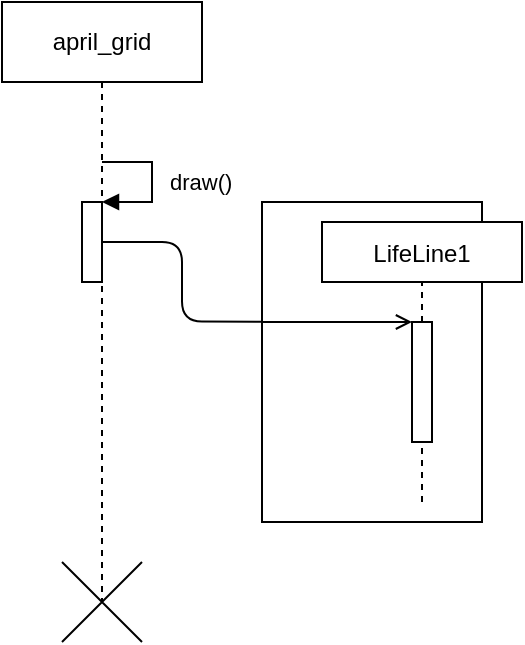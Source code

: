 <mxfile>
    <diagram id="6TcPL_EzFMyiEL8BHNqk" name="Page-1">
        <mxGraphModel dx="463" dy="143" grid="1" gridSize="10" guides="1" tooltips="1" connect="1" arrows="1" fold="1" page="1" pageScale="1" pageWidth="850" pageHeight="1100" math="0" shadow="0">
            <root>
                <mxCell id="0"/>
                <mxCell id="1" parent="0"/>
                <mxCell id="hDovkQ81fUDKO01cRCzx-9" value="april_grid" style="shape=umlLifeline;perimeter=lifelinePerimeter;whiteSpace=wrap;html=1;container=1;collapsible=0;recursiveResize=0;outlineConnect=0;" vertex="1" parent="1">
                    <mxGeometry x="120" y="80" width="100" height="300" as="geometry"/>
                </mxCell>
                <mxCell id="hDovkQ81fUDKO01cRCzx-10" value="" style="shape=umlDestroy;dashed=0;" vertex="1" parent="hDovkQ81fUDKO01cRCzx-9">
                    <mxGeometry x="30" y="280" width="40" height="40" as="geometry"/>
                </mxCell>
                <mxCell id="_m5JJ1gMDbVCV7416WM--7" value="" style="html=1;points=[];perimeter=orthogonalPerimeter;" vertex="1" parent="hDovkQ81fUDKO01cRCzx-9">
                    <mxGeometry x="40" y="100" width="10" height="40" as="geometry"/>
                </mxCell>
                <mxCell id="_m5JJ1gMDbVCV7416WM--8" value="draw()" style="edgeStyle=orthogonalEdgeStyle;html=1;align=left;spacingLeft=2;endArrow=block;rounded=0;entryX=1;entryY=0;" edge="1" target="_m5JJ1gMDbVCV7416WM--7" parent="hDovkQ81fUDKO01cRCzx-9">
                    <mxGeometry y="5" relative="1" as="geometry">
                        <mxPoint x="50" y="80" as="sourcePoint"/>
                        <Array as="points">
                            <mxPoint x="75" y="80"/>
                            <mxPoint x="75" y="100"/>
                        </Array>
                        <mxPoint as="offset"/>
                    </mxGeometry>
                </mxCell>
                <mxCell id="_m5JJ1gMDbVCV7416WM--1" value="" style="rounded=0;dashed=0;container=0;collapsible=0;recursiveResize=0;" vertex="1" parent="1">
                    <mxGeometry x="250" y="180" width="110" height="160" as="geometry"/>
                </mxCell>
                <mxCell id="_m5JJ1gMDbVCV7416WM--2" value="LifeLine1" style="rounded=0;dashed=0;" vertex="1" parent="_m5JJ1gMDbVCV7416WM--1">
                    <mxGeometry x="30" y="10" width="100" height="30" as="geometry"/>
                </mxCell>
                <mxCell id="_m5JJ1gMDbVCV7416WM--3" value="" style="rounded=0;dashed=0;" vertex="1" parent="_m5JJ1gMDbVCV7416WM--1">
                    <mxGeometry x="75" y="60" width="10" height="60" as="geometry"/>
                </mxCell>
                <mxCell id="_m5JJ1gMDbVCV7416WM--4" value="" style="html=1;verticalAlign=bottom;startArrow=none;endArrow=none;dashed=1;" edge="1" parent="_m5JJ1gMDbVCV7416WM--1" source="_m5JJ1gMDbVCV7416WM--3" target="_m5JJ1gMDbVCV7416WM--2">
                    <mxGeometry relative="1" as="geometry"/>
                </mxCell>
                <mxCell id="_m5JJ1gMDbVCV7416WM--5" value="" style="html=1;verticalAlign=bottom;startArrow=none;endArrow=none;dashed=1;" edge="1" parent="_m5JJ1gMDbVCV7416WM--1" target="_m5JJ1gMDbVCV7416WM--3">
                    <mxGeometry relative="1" as="geometry">
                        <mxPoint x="80" y="150" as="sourcePoint"/>
                    </mxGeometry>
                </mxCell>
                <mxCell id="_m5JJ1gMDbVCV7416WM--6" value="" style="html=1;verticalAlign=bottom;startArrow=none;endArrow=open;endFill=0;" edge="1" parent="_m5JJ1gMDbVCV7416WM--1">
                    <mxGeometry relative="1" as="geometry">
                        <mxPoint y="60" as="sourcePoint"/>
                        <mxPoint x="75" y="60" as="targetPoint"/>
                    </mxGeometry>
                </mxCell>
                <mxCell id="_m5JJ1gMDbVCV7416WM--9" style="edgeStyle=orthogonalEdgeStyle;html=1;entryX=0.001;entryY=0.374;entryDx=0;entryDy=0;entryPerimeter=0;endArrow=none;endFill=0;" edge="1" parent="1" source="_m5JJ1gMDbVCV7416WM--7" target="_m5JJ1gMDbVCV7416WM--1">
                    <mxGeometry relative="1" as="geometry"/>
                </mxCell>
            </root>
        </mxGraphModel>
    </diagram>
    <diagram id="Vpa290mEQZgqXZkdQ85W" name="class diagram">
        <mxGraphModel dx="793" dy="246" grid="1" gridSize="10" guides="1" tooltips="1" connect="1" arrows="1" fold="1" page="1" pageScale="1" pageWidth="850" pageHeight="1100" math="0" shadow="0">
            <root>
                <mxCell id="uEoAcisM7GpEx017tqVl-0"/>
                <mxCell id="uEoAcisM7GpEx017tqVl-1" parent="uEoAcisM7GpEx017tqVl-0"/>
                <mxCell id="uEoAcisM7GpEx017tqVl-2" value="class :calib_core" style="swimlane;fontStyle=0;childLayout=stackLayout;horizontal=1;startSize=30;horizontalStack=0;resizeParent=1;resizeParentMax=0;resizeLast=0;collapsible=1;marginBottom=0;" vertex="1" parent="uEoAcisM7GpEx017tqVl-1">
                    <mxGeometry x="210" y="30" width="140" height="120" as="geometry"/>
                </mxCell>
                <mxCell id="uEoAcisM7GpEx017tqVl-3" value="+create_pt+cloud()" style="text;strokeColor=none;fillColor=none;align=left;verticalAlign=middle;spacingLeft=4;spacingRight=4;overflow=hidden;points=[[0,0.5],[1,0.5]];portConstraint=eastwest;rotatable=0;" vertex="1" parent="uEoAcisM7GpEx017tqVl-2">
                    <mxGeometry y="30" width="140" height="30" as="geometry"/>
                </mxCell>
                <mxCell id="uEoAcisM7GpEx017tqVl-4" value="calibrate()" style="text;strokeColor=none;fillColor=none;align=left;verticalAlign=middle;spacingLeft=4;spacingRight=4;overflow=hidden;points=[[0,0.5],[1,0.5]];portConstraint=eastwest;rotatable=0;" vertex="1" parent="uEoAcisM7GpEx017tqVl-2">
                    <mxGeometry y="60" width="140" height="30" as="geometry"/>
                </mxCell>
                <mxCell id="uEoAcisM7GpEx017tqVl-5" value="+generate_cam()" style="text;strokeColor=none;fillColor=none;align=left;verticalAlign=middle;spacingLeft=4;spacingRight=4;overflow=hidden;points=[[0,0.5],[1,0.5]];portConstraint=eastwest;rotatable=0;" vertex="1" parent="uEoAcisM7GpEx017tqVl-2">
                    <mxGeometry y="90" width="140" height="30" as="geometry"/>
                </mxCell>
                <mxCell id="uEoAcisM7GpEx017tqVl-6" value="class :calib_mono" style="swimlane;fontStyle=0;childLayout=stackLayout;horizontal=1;startSize=30;horizontalStack=0;resizeParent=1;resizeParentMax=0;resizeLast=0;collapsible=1;marginBottom=0;" vertex="1" parent="uEoAcisM7GpEx017tqVl-1">
                    <mxGeometry x="90" y="250" width="140" height="120" as="geometry"/>
                </mxCell>
                <mxCell id="uEoAcisM7GpEx017tqVl-7" value="+create_ptcloud()" style="text;strokeColor=none;fillColor=none;align=left;verticalAlign=middle;spacingLeft=4;spacingRight=4;overflow=hidden;points=[[0,0.5],[1,0.5]];portConstraint=eastwest;rotatable=0;" vertex="1" parent="uEoAcisM7GpEx017tqVl-6">
                    <mxGeometry y="30" width="140" height="30" as="geometry"/>
                </mxCell>
                <mxCell id="uEoAcisM7GpEx017tqVl-8" value="calibrate()" style="text;strokeColor=none;fillColor=none;align=left;verticalAlign=middle;spacingLeft=4;spacingRight=4;overflow=hidden;points=[[0,0.5],[1,0.5]];portConstraint=eastwest;rotatable=0;" vertex="1" parent="uEoAcisM7GpEx017tqVl-6">
                    <mxGeometry y="60" width="140" height="30" as="geometry"/>
                </mxCell>
                <mxCell id="uEoAcisM7GpEx017tqVl-9" value="+generate_cam()" style="text;strokeColor=none;fillColor=none;align=left;verticalAlign=middle;spacingLeft=4;spacingRight=4;overflow=hidden;points=[[0,0.5],[1,0.5]];portConstraint=eastwest;rotatable=0;" vertex="1" parent="uEoAcisM7GpEx017tqVl-6">
                    <mxGeometry y="90" width="140" height="30" as="geometry"/>
                </mxCell>
                <mxCell id="uEoAcisM7GpEx017tqVl-10" value="class :calib_setero" style="swimlane;fontStyle=0;childLayout=stackLayout;horizontal=1;startSize=30;horizontalStack=0;resizeParent=1;resizeParentMax=0;resizeLast=0;collapsible=1;marginBottom=0;" vertex="1" parent="uEoAcisM7GpEx017tqVl-1">
                    <mxGeometry x="320" y="250" width="143" height="120" as="geometry"/>
                </mxCell>
                <mxCell id="uEoAcisM7GpEx017tqVl-11" value="+create_pt_cloud()" style="text;strokeColor=none;fillColor=none;align=left;verticalAlign=middle;spacingLeft=4;spacingRight=4;overflow=hidden;points=[[0,0.5],[1,0.5]];portConstraint=eastwest;rotatable=0;" vertex="1" parent="uEoAcisM7GpEx017tqVl-10">
                    <mxGeometry y="30" width="143" height="30" as="geometry"/>
                </mxCell>
                <mxCell id="uEoAcisM7GpEx017tqVl-12" value="calibrate()" style="text;strokeColor=none;fillColor=none;align=left;verticalAlign=middle;spacingLeft=4;spacingRight=4;overflow=hidden;points=[[0,0.5],[1,0.5]];portConstraint=eastwest;rotatable=0;" vertex="1" parent="uEoAcisM7GpEx017tqVl-10">
                    <mxGeometry y="60" width="143" height="30" as="geometry"/>
                </mxCell>
                <mxCell id="uEoAcisM7GpEx017tqVl-13" value="+generate_cam()" style="text;strokeColor=none;fillColor=none;align=left;verticalAlign=middle;spacingLeft=4;spacingRight=4;overflow=hidden;points=[[0,0.5],[1,0.5]];portConstraint=eastwest;rotatable=0;" vertex="1" parent="uEoAcisM7GpEx017tqVl-10">
                    <mxGeometry y="90" width="143" height="30" as="geometry"/>
                </mxCell>
                <mxCell id="uEoAcisM7GpEx017tqVl-14" value="" style="endArrow=block;endFill=0;endSize=12;html=1;exitX=0.5;exitY=0;exitDx=0;exitDy=0;entryX=0.494;entryY=1.162;entryDx=0;entryDy=0;entryPerimeter=0;" edge="1" parent="uEoAcisM7GpEx017tqVl-1">
                    <mxGeometry width="160" relative="1" as="geometry">
                        <mxPoint x="389.5" y="247" as="sourcePoint"/>
                        <mxPoint x="277.16" y="151.86" as="targetPoint"/>
                        <Array as="points">
                            <mxPoint x="390" y="190"/>
                            <mxPoint x="277" y="190"/>
                        </Array>
                    </mxGeometry>
                </mxCell>
                <mxCell id="uEoAcisM7GpEx017tqVl-15" value="" style="endArrow=block;endFill=0;endSize=12;html=1;exitX=0.5;exitY=0;exitDx=0;exitDy=0;" edge="1" parent="uEoAcisM7GpEx017tqVl-1" source="uEoAcisM7GpEx017tqVl-6">
                    <mxGeometry width="160" relative="1" as="geometry">
                        <mxPoint x="60" y="170" as="sourcePoint"/>
                        <mxPoint x="277" y="153" as="targetPoint"/>
                        <Array as="points">
                            <mxPoint x="160" y="190"/>
                            <mxPoint x="220" y="190"/>
                            <mxPoint x="280" y="190"/>
                            <mxPoint x="277" y="170"/>
                        </Array>
                    </mxGeometry>
                </mxCell>
                <mxCell id="uEoAcisM7GpEx017tqVl-30" value="" style="group;rotation=-180;" vertex="1" connectable="0" parent="uEoAcisM7GpEx017tqVl-1">
                    <mxGeometry x="84" y="492" width="373" height="340" as="geometry"/>
                </mxCell>
                <mxCell id="uEoAcisM7GpEx017tqVl-16" value="class :cam_core" style="swimlane;fontStyle=0;childLayout=stackLayout;horizontal=1;startSize=30;horizontalStack=0;resizeParent=1;resizeParentMax=0;resizeLast=0;collapsible=1;marginBottom=0;rotation=0;" vertex="1" parent="uEoAcisM7GpEx017tqVl-30">
                    <mxGeometry x="112" y="221" width="140" height="150" as="geometry"/>
                </mxCell>
                <mxCell id="uEoAcisM7GpEx017tqVl-17" value="+get_image_pt_cloud()" style="text;strokeColor=none;fillColor=none;align=left;verticalAlign=middle;spacingLeft=4;spacingRight=4;overflow=hidden;points=[[0,0.5],[1,0.5]];portConstraint=eastwest;rotatable=0;rotation=0;" vertex="1" parent="uEoAcisM7GpEx017tqVl-16">
                    <mxGeometry y="30" width="140" height="30" as="geometry"/>
                </mxCell>
                <mxCell id="uEoAcisM7GpEx017tqVl-18" value="+get_cam_matrix()" style="text;strokeColor=none;fillColor=none;align=left;verticalAlign=middle;spacingLeft=4;spacingRight=4;overflow=hidden;points=[[0,0.5],[1,0.5]];portConstraint=eastwest;rotatable=0;rotation=0;" vertex="1" parent="uEoAcisM7GpEx017tqVl-16">
                    <mxGeometry y="60" width="140" height="30" as="geometry"/>
                </mxCell>
                <mxCell id="uEoAcisM7GpEx017tqVl-19" value="+get_distortion()" style="text;strokeColor=none;fillColor=none;align=left;verticalAlign=middle;spacingLeft=4;spacingRight=4;overflow=hidden;points=[[0,0.5],[1,0.5]];portConstraint=eastwest;rotatable=0;rotation=0;" vertex="1" parent="uEoAcisM7GpEx017tqVl-16">
                    <mxGeometry y="90" width="140" height="30" as="geometry"/>
                </mxCell>
                <mxCell id="uEoAcisM7GpEx017tqVl-38" value="+get_distortion()" style="text;strokeColor=none;fillColor=none;align=left;verticalAlign=middle;spacingLeft=4;spacingRight=4;overflow=hidden;points=[[0,0.5],[1,0.5]];portConstraint=eastwest;rotatable=0;rotation=0;" vertex="1" parent="uEoAcisM7GpEx017tqVl-16">
                    <mxGeometry y="120" width="140" height="30" as="geometry"/>
                </mxCell>
                <mxCell id="uEoAcisM7GpEx017tqVl-20" value="class :cam_stereo" style="swimlane;fontStyle=0;childLayout=stackLayout;horizontal=1;startSize=30;horizontalStack=0;resizeParent=1;resizeParentMax=0;resizeLast=0;collapsible=1;marginBottom=0;rotation=0;" vertex="1" parent="uEoAcisM7GpEx017tqVl-30">
                    <mxGeometry x="233" width="140" height="150" as="geometry"/>
                </mxCell>
                <mxCell id="uEoAcisM7GpEx017tqVl-21" value="+get_image_pt_cloud()" style="text;strokeColor=none;fillColor=none;align=left;verticalAlign=middle;spacingLeft=4;spacingRight=4;overflow=hidden;points=[[0,0.5],[1,0.5]];portConstraint=eastwest;rotatable=0;rotation=0;" vertex="1" parent="uEoAcisM7GpEx017tqVl-20">
                    <mxGeometry y="30" width="140" height="30" as="geometry"/>
                </mxCell>
                <mxCell id="uEoAcisM7GpEx017tqVl-22" value="+get_cam_matrix()" style="text;strokeColor=none;fillColor=none;align=left;verticalAlign=middle;spacingLeft=4;spacingRight=4;overflow=hidden;points=[[0,0.5],[1,0.5]];portConstraint=eastwest;rotatable=0;rotation=0;" vertex="1" parent="uEoAcisM7GpEx017tqVl-20">
                    <mxGeometry y="60" width="140" height="30" as="geometry"/>
                </mxCell>
                <mxCell id="uEoAcisM7GpEx017tqVl-23" value="+get_distortion()" style="text;strokeColor=none;fillColor=none;align=left;verticalAlign=middle;spacingLeft=4;spacingRight=4;overflow=hidden;points=[[0,0.5],[1,0.5]];portConstraint=eastwest;rotatable=0;rotation=0;" vertex="1" parent="uEoAcisM7GpEx017tqVl-20">
                    <mxGeometry y="90" width="140" height="30" as="geometry"/>
                </mxCell>
                <mxCell id="uEoAcisM7GpEx017tqVl-37" value="+get_object_point()" style="text;strokeColor=none;fillColor=none;align=left;verticalAlign=middle;spacingLeft=4;spacingRight=4;overflow=hidden;points=[[0,0.5],[1,0.5]];portConstraint=eastwest;rotatable=0;rotation=0;" vertex="1" parent="uEoAcisM7GpEx017tqVl-20">
                    <mxGeometry y="120" width="140" height="30" as="geometry"/>
                </mxCell>
                <mxCell id="uEoAcisM7GpEx017tqVl-24" value="class :cam_mono" style="swimlane;fontStyle=0;childLayout=stackLayout;horizontal=1;startSize=30;horizontalStack=0;resizeParent=1;resizeParentMax=0;resizeLast=0;collapsible=1;marginBottom=0;rotation=0;" vertex="1" parent="uEoAcisM7GpEx017tqVl-30">
                    <mxGeometry width="143" height="150" as="geometry"/>
                </mxCell>
                <mxCell id="uEoAcisM7GpEx017tqVl-25" value="+get_image_pt_cloud()" style="text;strokeColor=none;fillColor=none;align=left;verticalAlign=middle;spacingLeft=4;spacingRight=4;overflow=hidden;points=[[0,0.5],[1,0.5]];portConstraint=eastwest;rotatable=0;rotation=0;" vertex="1" parent="uEoAcisM7GpEx017tqVl-24">
                    <mxGeometry y="30" width="143" height="30" as="geometry"/>
                </mxCell>
                <mxCell id="uEoAcisM7GpEx017tqVl-26" value="+get_cam_matrix()" style="text;strokeColor=none;fillColor=none;align=left;verticalAlign=middle;spacingLeft=4;spacingRight=4;overflow=hidden;points=[[0,0.5],[1,0.5]];portConstraint=eastwest;rotatable=0;rotation=0;" vertex="1" parent="uEoAcisM7GpEx017tqVl-24">
                    <mxGeometry y="60" width="143" height="30" as="geometry"/>
                </mxCell>
                <mxCell id="uEoAcisM7GpEx017tqVl-27" value="+get_distortion()" style="text;strokeColor=none;fillColor=none;align=left;verticalAlign=middle;spacingLeft=4;spacingRight=4;overflow=hidden;points=[[0,0.5],[1,0.5]];portConstraint=eastwest;rotatable=0;rotation=0;" vertex="1" parent="uEoAcisM7GpEx017tqVl-24">
                    <mxGeometry y="90" width="143" height="30" as="geometry"/>
                </mxCell>
                <mxCell id="uEoAcisM7GpEx017tqVl-36" value="+get_object_point()" style="text;strokeColor=none;fillColor=none;align=left;verticalAlign=middle;spacingLeft=4;spacingRight=4;overflow=hidden;points=[[0,0.5],[1,0.5]];portConstraint=eastwest;rotatable=0;rotation=0;" vertex="1" parent="uEoAcisM7GpEx017tqVl-24">
                    <mxGeometry y="120" width="143" height="30" as="geometry"/>
                </mxCell>
                <mxCell id="uEoAcisM7GpEx017tqVl-28" value="" style="endArrow=block;endFill=0;endSize=12;html=1;entryX=0.494;entryY=1.162;entryDx=0;entryDy=0;entryPerimeter=0;" edge="1" parent="uEoAcisM7GpEx017tqVl-30">
                    <mxGeometry width="160" relative="1" as="geometry">
                        <mxPoint x="73" y="148" as="sourcePoint"/>
                        <mxPoint x="186" y="219" as="targetPoint"/>
                        <Array as="points">
                            <mxPoint x="73" y="188"/>
                            <mxPoint x="186" y="188"/>
                        </Array>
                    </mxGeometry>
                </mxCell>
                <mxCell id="uEoAcisM7GpEx017tqVl-31" value="" style="endArrow=block;endFill=0;endSize=12;html=1;entryX=0.5;entryY=1;entryDx=0;entryDy=0;" edge="1" parent="uEoAcisM7GpEx017tqVl-30">
                    <mxGeometry width="160" relative="1" as="geometry">
                        <mxPoint x="328" y="148" as="sourcePoint"/>
                        <mxPoint x="186" y="220" as="targetPoint"/>
                        <Array as="points">
                            <mxPoint x="328" y="187"/>
                            <mxPoint x="186" y="187"/>
                        </Array>
                    </mxGeometry>
                </mxCell>
                <mxCell id="uEoAcisM7GpEx017tqVl-32" value="return" style="html=1;verticalAlign=bottom;endArrow=open;dashed=1;endSize=8;exitX=0.458;exitY=1.137;exitDx=0;exitDy=0;exitPerimeter=0;entryX=0.5;entryY=0;entryDx=0;entryDy=0;" edge="1" parent="uEoAcisM7GpEx017tqVl-1" source="uEoAcisM7GpEx017tqVl-9" target="uEoAcisM7GpEx017tqVl-24">
                    <mxGeometry relative="1" as="geometry">
                        <mxPoint x="450" y="510" as="sourcePoint"/>
                        <mxPoint x="370" y="510" as="targetPoint"/>
                    </mxGeometry>
                </mxCell>
                <mxCell id="uEoAcisM7GpEx017tqVl-33" value="return" style="html=1;verticalAlign=bottom;endArrow=open;dashed=1;endSize=8;entryX=0.5;entryY=0;entryDx=0;entryDy=0;" edge="1" parent="uEoAcisM7GpEx017tqVl-1" source="uEoAcisM7GpEx017tqVl-13">
                    <mxGeometry relative="1" as="geometry">
                        <mxPoint x="389.12" y="373.11" as="sourcePoint"/>
                        <mxPoint x="390.5" y="491" as="targetPoint"/>
                    </mxGeometry>
                </mxCell>
                <mxCell id="uEoAcisM7GpEx017tqVl-41" style="edgeStyle=orthogonalEdgeStyle;html=1;exitX=0.75;exitY=0;exitDx=0;exitDy=0;entryX=0;entryY=0.25;entryDx=0;entryDy=0;endArrow=diamond;endFill=0;" edge="1" parent="uEoAcisM7GpEx017tqVl-1" source="uEoAcisM7GpEx017tqVl-24" target="uEoAcisM7GpEx017tqVl-10">
                    <mxGeometry relative="1" as="geometry">
                        <Array as="points">
                            <mxPoint x="191" y="450"/>
                            <mxPoint x="270" y="450"/>
                            <mxPoint x="270" y="280"/>
                        </Array>
                    </mxGeometry>
                </mxCell>
                <mxCell id="uEoAcisM7GpEx017tqVl-42" value="2" style="text;html=1;align=center;verticalAlign=middle;resizable=0;points=[];autosize=1;strokeColor=none;fillColor=none;" vertex="1" parent="uEoAcisM7GpEx017tqVl-1">
                    <mxGeometry x="280" y="260" width="20" height="20" as="geometry"/>
                </mxCell>
                <mxCell id="uEoAcisM7GpEx017tqVl-43" value="class :runtime_container" style="swimlane;fontStyle=0;childLayout=stackLayout;horizontal=1;startSize=30;horizontalStack=0;resizeParent=1;resizeParentMax=0;resizeLast=0;collapsible=1;marginBottom=0;" vertex="1" parent="uEoAcisM7GpEx017tqVl-1">
                    <mxGeometry x="413" y="30" width="140" height="60" as="geometry"/>
                </mxCell>
                <mxCell id="uEoAcisM7GpEx017tqVl-44" value="+draw()" style="text;strokeColor=none;fillColor=none;align=left;verticalAlign=middle;spacingLeft=4;spacingRight=4;overflow=hidden;points=[[0,0.5],[1,0.5]];portConstraint=eastwest;rotatable=0;" vertex="1" parent="uEoAcisM7GpEx017tqVl-43">
                    <mxGeometry y="30" width="140" height="30" as="geometry"/>
                </mxCell>
                <mxCell id="uEoAcisM7GpEx017tqVl-47" style="edgeStyle=orthogonalEdgeStyle;html=1;exitX=0;exitY=0.5;exitDx=0;exitDy=0;entryX=1;entryY=0.5;entryDx=0;entryDy=0;endArrow=open;endFill=0;" edge="1" parent="uEoAcisM7GpEx017tqVl-1" source="uEoAcisM7GpEx017tqVl-44" target="uEoAcisM7GpEx017tqVl-3">
                    <mxGeometry relative="1" as="geometry"/>
                </mxCell>
                <mxCell id="uEoAcisM7GpEx017tqVl-48" value="main" style="swimlane;fontStyle=0;childLayout=stackLayout;horizontal=1;startSize=30;horizontalStack=0;resizeParent=1;resizeParentMax=0;resizeLast=0;collapsible=1;marginBottom=0;" vertex="1" parent="uEoAcisM7GpEx017tqVl-1">
                    <mxGeometry x="619" y="33" width="140" height="60" as="geometry"/>
                </mxCell>
                <mxCell id="uEoAcisM7GpEx017tqVl-51" style="edgeStyle=orthogonalEdgeStyle;html=1;exitX=1;exitY=0.5;exitDx=0;exitDy=0;entryX=0;entryY=0.5;entryDx=0;entryDy=0;endArrow=diamondThin;endFill=0;" edge="1" parent="uEoAcisM7GpEx017tqVl-1" source="uEoAcisM7GpEx017tqVl-44" target="uEoAcisM7GpEx017tqVl-48">
                    <mxGeometry relative="1" as="geometry"/>
                </mxCell>
                <mxCell id="uEoAcisM7GpEx017tqVl-52" value="2" style="text;html=1;align=center;verticalAlign=middle;resizable=0;points=[];autosize=1;strokeColor=none;fillColor=none;" vertex="1" parent="uEoAcisM7GpEx017tqVl-1">
                    <mxGeometry x="590" y="40" width="20" height="20" as="geometry"/>
                </mxCell>
                <mxCell id="xHT_mgxtSOHWz0-KlzXp-0" style="edgeStyle=orthogonalEdgeStyle;html=1;exitX=1;exitY=0.5;exitDx=0;exitDy=0;endArrow=diamondThin;endFill=0;entryX=0.189;entryY=1.012;entryDx=0;entryDy=0;entryPerimeter=0;" edge="1" parent="uEoAcisM7GpEx017tqVl-1" source="uEoAcisM7GpEx017tqVl-26" target="uEoAcisM7GpEx017tqVl-44">
                    <mxGeometry relative="1" as="geometry">
                        <mxPoint x="440" y="110" as="targetPoint"/>
                        <Array as="points">
                            <mxPoint x="300" y="567"/>
                            <mxPoint x="300" y="450"/>
                            <mxPoint x="510" y="450"/>
                            <mxPoint x="510" y="120"/>
                            <mxPoint x="440" y="120"/>
                        </Array>
                    </mxGeometry>
                </mxCell>
            </root>
        </mxGraphModel>
    </diagram>
</mxfile>